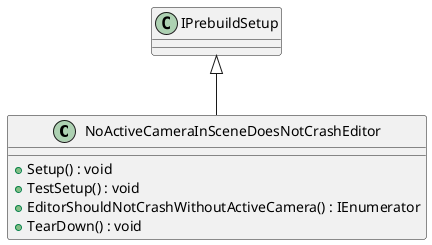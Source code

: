 @startuml
class NoActiveCameraInSceneDoesNotCrashEditor {
    + Setup() : void
    + TestSetup() : void
    + EditorShouldNotCrashWithoutActiveCamera() : IEnumerator
    + TearDown() : void
}
IPrebuildSetup <|-- NoActiveCameraInSceneDoesNotCrashEditor
@enduml
